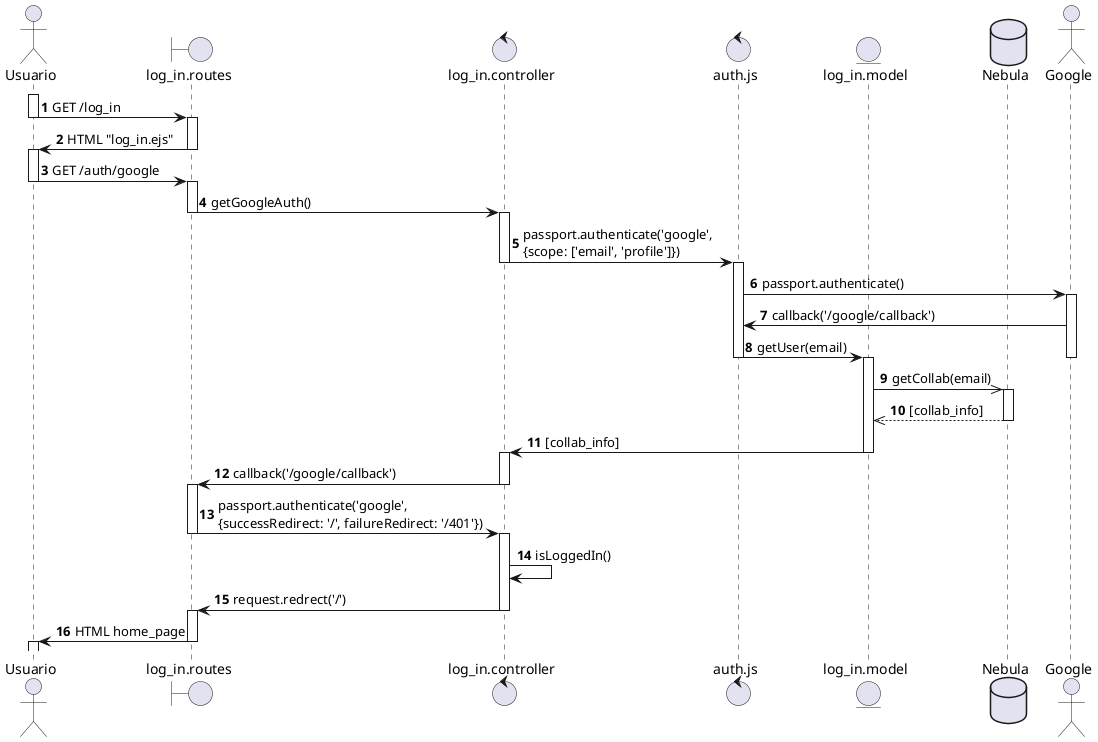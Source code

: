 @startuml Prueba
autonumber
actor Usuario as u
boundary log_in.routes as lgr
control log_in.controller as lgc
control auth.js as auth
entity log_in.model as lgm
database Nebula as db
actor Google

activate u
u -> lgr : GET /log_in
deactivate u

activate lgr
lgr -> u : HTML "log_in.ejs"
deactivate lgr

activate u
u -> lgr : GET /auth/google 
deactivate u

activate lgr
lgr -> lgc : getGoogleAuth()
deactivate lgr
activate lgc
lgc -> auth : passport.authenticate('google', \n{scope: ['email', 'profile']})
deactivate lgc
activate auth
auth -> Google : passport.authenticate()
activate Google
Google -> auth : callback('/google/callback')
auth -> lgm : getUser(email)
deactivate Google
deactivate auth
activate lgm
lgm ->> db : getCollab(email)
activate db
db -->> lgm : [collab_info]
deactivate db
lgm -> lgc: [collab_info]
deactivate lgm
activate lgc
lgc -> lgr : callback('/google/callback')
deactivate lgc

activate lgr
lgr -> lgc : passport.authenticate('google', \n{successRedirect: '/', failureRedirect: '/401'})
deactivate lgr
activate lgc
lgc -> lgc : isLoggedIn()
lgc -> lgr : request.redrect('/')
deactivate lgc
activate lgr
lgr -> u : HTML home_page
deactivate lgr




activate u

@enduml